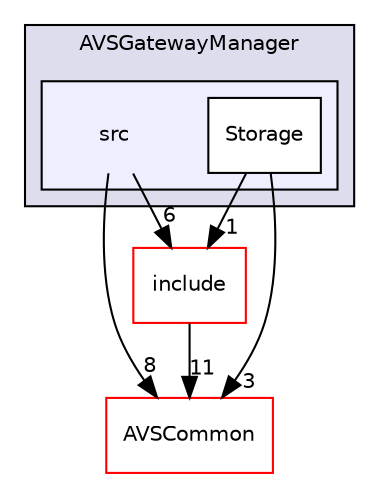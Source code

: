 digraph "/workplace/avs-device-sdk/AVSGatewayManager/src" {
  compound=true
  node [ fontsize="10", fontname="Helvetica"];
  edge [ labelfontsize="10", labelfontname="Helvetica"];
  subgraph clusterdir_393484519c59ac99088674c9b5ebc5b9 {
    graph [ bgcolor="#ddddee", pencolor="black", label="AVSGatewayManager" fontname="Helvetica", fontsize="10", URL="dir_393484519c59ac99088674c9b5ebc5b9.html"]
  subgraph clusterdir_fbd38a7cc650a7f1278835b7d1c2a9eb {
    graph [ bgcolor="#eeeeff", pencolor="black", label="" URL="dir_fbd38a7cc650a7f1278835b7d1c2a9eb.html"];
    dir_fbd38a7cc650a7f1278835b7d1c2a9eb [shape=plaintext label="src"];
    dir_e69ed8ad921a1438544b29e6c70f1af1 [shape=box label="Storage" color="black" fillcolor="white" style="filled" URL="dir_e69ed8ad921a1438544b29e6c70f1af1.html"];
  }
  }
  dir_93cb2441605e861868ee09096766059d [shape=box label="include" fillcolor="white" style="filled" color="red" URL="dir_93cb2441605e861868ee09096766059d.html"];
  dir_13e65effb2bde530b17b3d5eefcd0266 [shape=box label="AVSCommon" fillcolor="white" style="filled" color="red" URL="dir_13e65effb2bde530b17b3d5eefcd0266.html"];
  dir_93cb2441605e861868ee09096766059d->dir_13e65effb2bde530b17b3d5eefcd0266 [headlabel="11", labeldistance=1.5 headhref="dir_000248_000017.html"];
  dir_fbd38a7cc650a7f1278835b7d1c2a9eb->dir_93cb2441605e861868ee09096766059d [headlabel="6", labeldistance=1.5 headhref="dir_000251_000248.html"];
  dir_fbd38a7cc650a7f1278835b7d1c2a9eb->dir_13e65effb2bde530b17b3d5eefcd0266 [headlabel="8", labeldistance=1.5 headhref="dir_000251_000017.html"];
  dir_e69ed8ad921a1438544b29e6c70f1af1->dir_93cb2441605e861868ee09096766059d [headlabel="1", labeldistance=1.5 headhref="dir_000252_000248.html"];
  dir_e69ed8ad921a1438544b29e6c70f1af1->dir_13e65effb2bde530b17b3d5eefcd0266 [headlabel="3", labeldistance=1.5 headhref="dir_000252_000017.html"];
}
